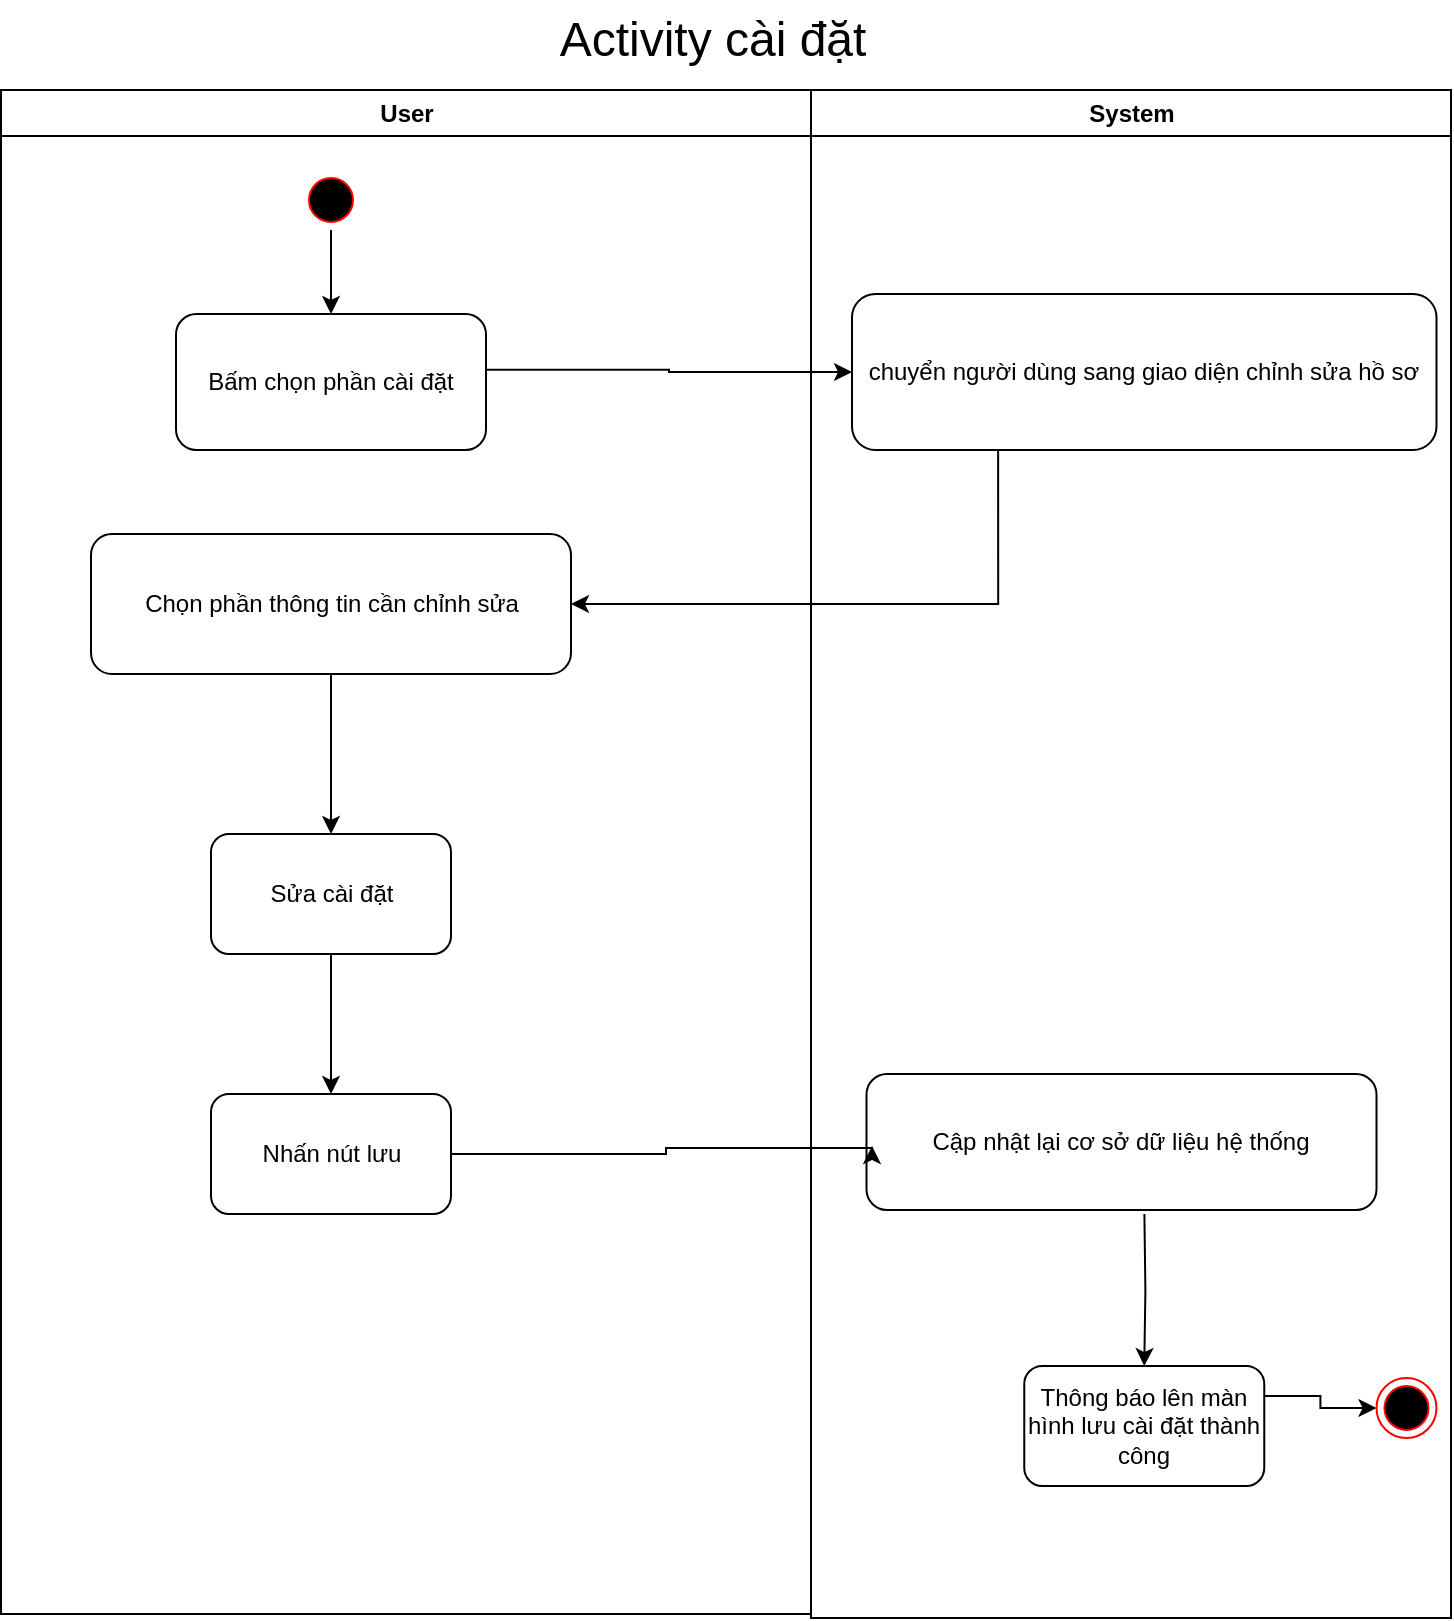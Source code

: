 <mxfile version="27.1.1">
  <diagram name="Page-1" id="e7e014a7-5840-1c2e-5031-d8a46d1fe8dd">
    <mxGraphModel dx="1733" dy="893" grid="1" gridSize="10" guides="1" tooltips="1" connect="1" arrows="1" fold="1" page="1" pageScale="1" pageWidth="1169" pageHeight="826" background="none" math="0" shadow="0">
      <root>
        <mxCell id="0" />
        <mxCell id="1" parent="0" />
        <mxCell id="2" value="User" style="swimlane;whiteSpace=wrap" parent="1" vertex="1">
          <mxGeometry x="164.5" y="128" width="405" height="762" as="geometry" />
        </mxCell>
        <mxCell id="1y1yetbcXjhP6Hdd2NE7-49" style="edgeStyle=orthogonalEdgeStyle;rounded=0;orthogonalLoop=1;jettySize=auto;html=1;" parent="2" source="5" target="pE66FIL00ajC1GfDvdWp-18" edge="1">
          <mxGeometry relative="1" as="geometry">
            <mxPoint x="165" y="110" as="targetPoint" />
          </mxGeometry>
        </mxCell>
        <mxCell id="5" value="" style="ellipse;shape=startState;fillColor=#000000;strokeColor=#ff0000;" parent="2" vertex="1">
          <mxGeometry x="150" y="40" width="30" height="30" as="geometry" />
        </mxCell>
        <mxCell id="1y1yetbcXjhP6Hdd2NE7-53" style="edgeStyle=orthogonalEdgeStyle;rounded=0;orthogonalLoop=1;jettySize=auto;html=1;entryX=0.5;entryY=0;entryDx=0;entryDy=0;exitX=0.5;exitY=1;exitDx=0;exitDy=0;" parent="2" source="pE66FIL00ajC1GfDvdWp-20" edge="1">
          <mxGeometry relative="1" as="geometry">
            <mxPoint x="165" y="260" as="sourcePoint" />
            <mxPoint x="165" y="372" as="targetPoint" />
          </mxGeometry>
        </mxCell>
        <mxCell id="1y1yetbcXjhP6Hdd2NE7-63" value="" style="edgeStyle=orthogonalEdgeStyle;rounded=0;orthogonalLoop=1;jettySize=auto;html=1;exitX=0.5;exitY=1;exitDx=0;exitDy=0;entryX=0.5;entryY=0;entryDx=0;entryDy=0;" parent="2" source="pE66FIL00ajC1GfDvdWp-22" target="pE66FIL00ajC1GfDvdWp-23" edge="1">
          <mxGeometry relative="1" as="geometry">
            <mxPoint x="165" y="440" as="sourcePoint" />
            <mxPoint x="165" y="492" as="targetPoint" />
          </mxGeometry>
        </mxCell>
        <mxCell id="pE66FIL00ajC1GfDvdWp-18" value="&lt;span style=&quot;text-wrap-mode: nowrap;&quot;&gt;Bấm chọn phần cài đặt&lt;/span&gt;" style="rounded=1;whiteSpace=wrap;html=1;" vertex="1" parent="2">
          <mxGeometry x="87.5" y="112" width="155" height="68" as="geometry" />
        </mxCell>
        <mxCell id="pE66FIL00ajC1GfDvdWp-20" value="&lt;span style=&quot;text-wrap-mode: nowrap;&quot;&gt;Chọn phần thông tin cần chỉnh sửa&lt;/span&gt;" style="rounded=1;whiteSpace=wrap;html=1;" vertex="1" parent="2">
          <mxGeometry x="45" y="222" width="240" height="70" as="geometry" />
        </mxCell>
        <mxCell id="pE66FIL00ajC1GfDvdWp-22" value="&lt;span style=&quot;text-wrap-mode: nowrap;&quot;&gt;Sửa cài đặt&lt;/span&gt;" style="rounded=1;whiteSpace=wrap;html=1;" vertex="1" parent="2">
          <mxGeometry x="105" y="372" width="120" height="60" as="geometry" />
        </mxCell>
        <mxCell id="pE66FIL00ajC1GfDvdWp-23" value="&lt;span style=&quot;text-wrap-mode: nowrap;&quot;&gt;Nhấn nút lưu&lt;/span&gt;" style="rounded=1;whiteSpace=wrap;html=1;" vertex="1" parent="2">
          <mxGeometry x="105" y="502" width="120" height="60" as="geometry" />
        </mxCell>
        <mxCell id="3" value="System" style="swimlane;whiteSpace=wrap;startSize=23;" parent="1" vertex="1">
          <mxGeometry x="569.5" y="128" width="320" height="764" as="geometry" />
        </mxCell>
        <mxCell id="1y1yetbcXjhP6Hdd2NE7-66" value="" style="edgeStyle=orthogonalEdgeStyle;rounded=0;orthogonalLoop=1;jettySize=auto;html=1;entryX=0.5;entryY=0;entryDx=0;entryDy=0;" parent="3" target="pE66FIL00ajC1GfDvdWp-26" edge="1">
          <mxGeometry relative="1" as="geometry">
            <mxPoint x="166.7" y="562" as="sourcePoint" />
            <mxPoint x="166.5" y="632" as="targetPoint" />
          </mxGeometry>
        </mxCell>
        <mxCell id="1y1yetbcXjhP6Hdd2NE7-70" style="edgeStyle=orthogonalEdgeStyle;rounded=0;orthogonalLoop=1;jettySize=auto;html=1;entryX=0;entryY=0.5;entryDx=0;entryDy=0;exitX=1;exitY=0.25;exitDx=0;exitDy=0;" parent="3" source="pE66FIL00ajC1GfDvdWp-26" target="1y1yetbcXjhP6Hdd2NE7-69" edge="1">
          <mxGeometry relative="1" as="geometry">
            <mxPoint x="226.63" y="659" as="sourcePoint" />
          </mxGeometry>
        </mxCell>
        <mxCell id="1y1yetbcXjhP6Hdd2NE7-69" value="" style="ellipse;html=1;shape=endState;fillColor=#000000;strokeColor=#ff0000;" parent="3" vertex="1">
          <mxGeometry x="282.75" y="644" width="30" height="30" as="geometry" />
        </mxCell>
        <mxCell id="pE66FIL00ajC1GfDvdWp-19" value="&lt;span style=&quot;text-wrap-mode: nowrap;&quot;&gt;chuyển người dùng sang giao diện chỉnh sửa hồ sơ&lt;/span&gt;" style="rounded=1;whiteSpace=wrap;html=1;" vertex="1" parent="3">
          <mxGeometry x="20.5" y="102" width="292.25" height="78" as="geometry" />
        </mxCell>
        <mxCell id="pE66FIL00ajC1GfDvdWp-25" value="&lt;span style=&quot;text-wrap-mode: nowrap;&quot;&gt;Cập nhật lại cơ sở dữ liệu hệ thống&lt;/span&gt;" style="rounded=1;whiteSpace=wrap;html=1;" vertex="1" parent="3">
          <mxGeometry x="27.75" y="492" width="255" height="68" as="geometry" />
        </mxCell>
        <mxCell id="pE66FIL00ajC1GfDvdWp-26" value="Thông báo lên màn hình lưu cài đặt thành công" style="rounded=1;whiteSpace=wrap;html=1;" vertex="1" parent="3">
          <mxGeometry x="106.63" y="638" width="120" height="60" as="geometry" />
        </mxCell>
        <mxCell id="1y1yetbcXjhP6Hdd2NE7-41" value="&lt;span style=&quot;font-size: 24px;&quot;&gt;Activity cài đặt&lt;/span&gt;" style="text;html=1;align=center;verticalAlign=middle;resizable=0;points=[];autosize=1;strokeColor=none;fillColor=none;" parent="1" vertex="1">
          <mxGeometry x="430" y="83" width="180" height="40" as="geometry" />
        </mxCell>
        <mxCell id="1y1yetbcXjhP6Hdd2NE7-52" style="edgeStyle=orthogonalEdgeStyle;rounded=0;orthogonalLoop=1;jettySize=auto;html=1;entryX=1;entryY=0.5;entryDx=0;entryDy=0;exitX=0.25;exitY=1;exitDx=0;exitDy=0;" parent="1" source="pE66FIL00ajC1GfDvdWp-19" target="pE66FIL00ajC1GfDvdWp-20" edge="1">
          <mxGeometry relative="1" as="geometry">
            <Array as="points">
              <mxPoint x="663" y="385" />
            </Array>
            <mxPoint x="640" y="288" as="sourcePoint" />
            <mxPoint x="437" y="337" as="targetPoint" />
          </mxGeometry>
        </mxCell>
        <mxCell id="1y1yetbcXjhP6Hdd2NE7-60" style="edgeStyle=orthogonalEdgeStyle;rounded=0;orthogonalLoop=1;jettySize=auto;html=1;entryX=0;entryY=0.5;entryDx=0;entryDy=0;exitX=1;exitY=0.41;exitDx=0;exitDy=0;exitPerimeter=0;" parent="1" source="pE66FIL00ajC1GfDvdWp-18" target="pE66FIL00ajC1GfDvdWp-19" edge="1">
          <mxGeometry relative="1" as="geometry">
            <mxPoint x="440" y="268" as="sourcePoint" />
            <mxPoint x="591.095" y="268.452" as="targetPoint" />
          </mxGeometry>
        </mxCell>
        <mxCell id="pE66FIL00ajC1GfDvdWp-24" style="edgeStyle=orthogonalEdgeStyle;rounded=0;orthogonalLoop=1;jettySize=auto;html=1;" edge="1" parent="1" source="pE66FIL00ajC1GfDvdWp-23">
          <mxGeometry relative="1" as="geometry">
            <mxPoint x="600" y="656" as="targetPoint" />
            <Array as="points">
              <mxPoint x="497" y="660" />
              <mxPoint x="497" y="657" />
            </Array>
          </mxGeometry>
        </mxCell>
      </root>
    </mxGraphModel>
  </diagram>
</mxfile>

